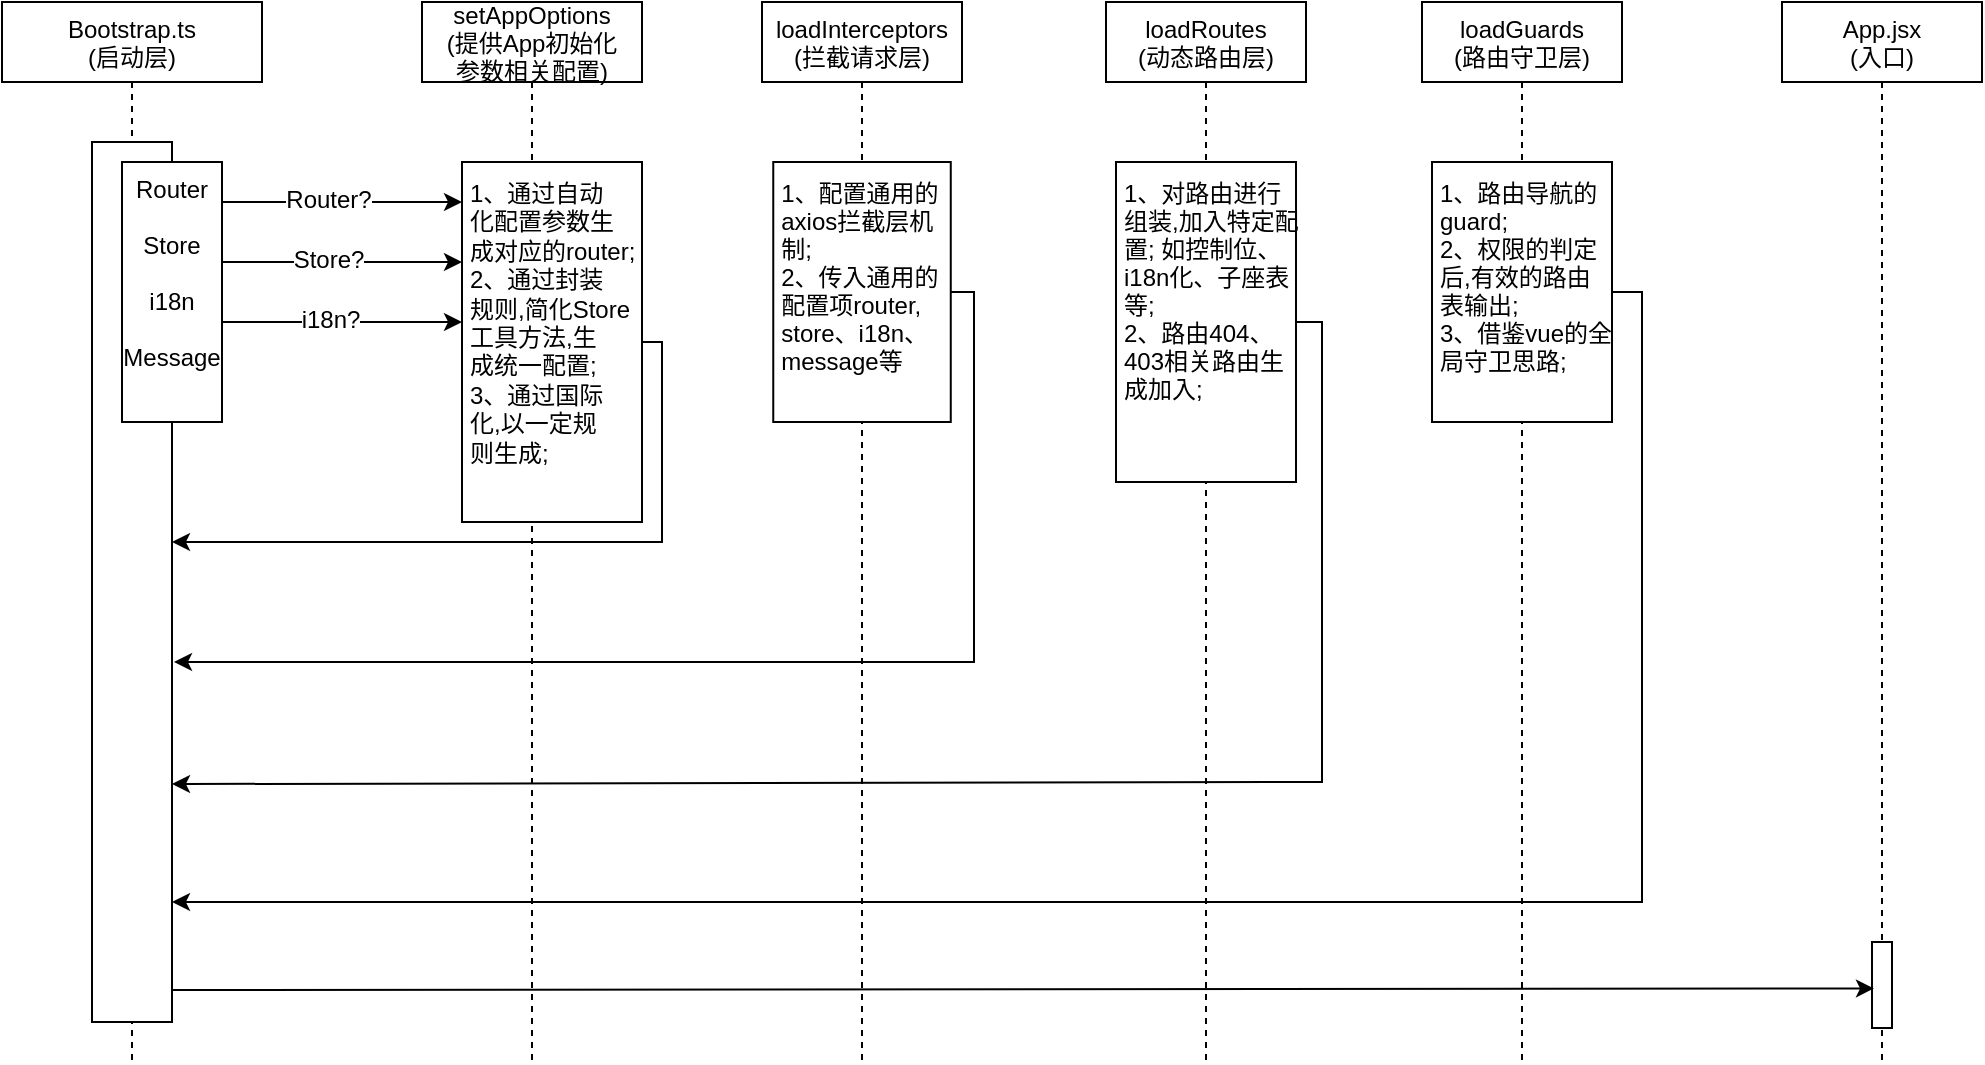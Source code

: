 <mxfile version="14.7.6" type="github">
  <diagram id="kgpKYQtTHZ0yAKxKKP6v" name="Page-1">
    <mxGraphModel dx="1426" dy="845" grid="1" gridSize="10" guides="1" tooltips="1" connect="1" arrows="1" fold="1" page="0" pageScale="1" pageWidth="850" pageHeight="1100" math="0" shadow="0">
      <root>
        <mxCell id="0" />
        <mxCell id="1" parent="0" />
        <mxCell id="3nuBFxr9cyL0pnOWT2aG-1" value="Bootstrap.ts&#xa;(启动层)" style="shape=umlLifeline;perimeter=lifelinePerimeter;container=1;collapsible=0;recursiveResize=0;rounded=0;shadow=0;strokeWidth=1;" parent="1" vertex="1">
          <mxGeometry x="90" y="80" width="130" height="530" as="geometry" />
        </mxCell>
        <mxCell id="3nuBFxr9cyL0pnOWT2aG-2" value="" style="points=[];perimeter=orthogonalPerimeter;rounded=0;shadow=0;strokeWidth=1;" parent="3nuBFxr9cyL0pnOWT2aG-1" vertex="1">
          <mxGeometry x="45" y="70" width="40" height="440" as="geometry" />
        </mxCell>
        <mxCell id="3nuBFxr9cyL0pnOWT2aG-4" value="Router&#xa;&#xa;Store&#xa;&#xa;i18n&#xa;&#xa;Message" style="points=[];perimeter=orthogonalPerimeter;rounded=0;shadow=0;strokeWidth=1;verticalAlign=top;" parent="3nuBFxr9cyL0pnOWT2aG-1" vertex="1">
          <mxGeometry x="60" y="80" width="50" height="130" as="geometry" />
        </mxCell>
        <mxCell id="3nuBFxr9cyL0pnOWT2aG-5" value="setAppOptions&#xa;(提供App初始化&#xa;参数相关配置)" style="shape=umlLifeline;perimeter=lifelinePerimeter;container=1;collapsible=0;recursiveResize=0;rounded=0;shadow=0;strokeWidth=1;" parent="1" vertex="1">
          <mxGeometry x="300" y="80" width="110" height="530" as="geometry" />
        </mxCell>
        <mxCell id="3nuBFxr9cyL0pnOWT2aG-6" value="1、通过自动&lt;br&gt;化配置参数生&lt;br&gt;成对应的router;&lt;br&gt;2、通过封装&lt;br&gt;规则,简化Store&lt;br&gt;工具方法,生&lt;br&gt;成统一配置;&lt;br&gt;3、通过国际&lt;br&gt;化,以一定规&lt;br&gt;则生成;&lt;br&gt;" style="points=[];perimeter=orthogonalPerimeter;rounded=0;shadow=0;strokeWidth=1;align=left;verticalAlign=top;whiteSpace=wrap;html=1;spacingLeft=2;spacingTop=2;spacingRight=2;" parent="3nuBFxr9cyL0pnOWT2aG-5" vertex="1">
          <mxGeometry x="20" y="80" width="90" height="180" as="geometry" />
        </mxCell>
        <mxCell id="53EMeyGauOTB7f6ot8U0-3" value="loadInterceptors&#xa;(拦截请求层)" style="shape=umlLifeline;perimeter=lifelinePerimeter;container=1;collapsible=0;recursiveResize=0;rounded=0;shadow=0;strokeWidth=1;" vertex="1" parent="1">
          <mxGeometry x="470" y="80" width="100" height="530" as="geometry" />
        </mxCell>
        <mxCell id="53EMeyGauOTB7f6ot8U0-4" value="1、配置通用的&#xa;axios拦截层机&#xa;制;&#xa;2、传入通用的&#xa;配置项router,&#xa;store、i18n、&#xa;message等" style="points=[];perimeter=orthogonalPerimeter;rounded=0;shadow=0;strokeWidth=1;align=left;verticalAlign=top;spacingTop=2;spacingLeft=2;spacingRight=2;" vertex="1" parent="53EMeyGauOTB7f6ot8U0-3">
          <mxGeometry x="5.63" y="80" width="88.75" height="130" as="geometry" />
        </mxCell>
        <mxCell id="53EMeyGauOTB7f6ot8U0-5" value="loadRoutes&#xa;(动态路由层)" style="shape=umlLifeline;perimeter=lifelinePerimeter;container=1;collapsible=0;recursiveResize=0;rounded=0;shadow=0;strokeWidth=1;" vertex="1" parent="1">
          <mxGeometry x="642" y="80" width="100" height="530" as="geometry" />
        </mxCell>
        <mxCell id="53EMeyGauOTB7f6ot8U0-6" value="1、对路由进行&#xa;组装,加入特定配&#xa;置; 如控制位、&#xa;i18n化、子座表&#xa;等;&#xa;2、路由404、&#xa;403相关路由生&#xa;成加入;" style="points=[];perimeter=orthogonalPerimeter;rounded=0;shadow=0;strokeWidth=1;align=left;verticalAlign=top;spacingTop=2;spacingLeft=2;spacingRight=2;" vertex="1" parent="53EMeyGauOTB7f6ot8U0-5">
          <mxGeometry x="5" y="80" width="90" height="160" as="geometry" />
        </mxCell>
        <mxCell id="53EMeyGauOTB7f6ot8U0-7" value="loadGuards&#xa;(路由守卫层)" style="shape=umlLifeline;perimeter=lifelinePerimeter;container=1;collapsible=0;recursiveResize=0;rounded=0;shadow=0;strokeWidth=1;" vertex="1" parent="1">
          <mxGeometry x="800" y="80" width="100" height="530" as="geometry" />
        </mxCell>
        <mxCell id="53EMeyGauOTB7f6ot8U0-8" value="1、路由导航的&#xa;guard;&#xa;2、权限的判定&#xa;后,有效的路由&#xa;表输出;&#xa;3、借鉴vue的全&#xa;局守卫思路;" style="points=[];perimeter=orthogonalPerimeter;rounded=0;shadow=0;strokeWidth=1;align=left;verticalAlign=top;spacingTop=2;spacingLeft=2;spacingRight=2;" vertex="1" parent="53EMeyGauOTB7f6ot8U0-7">
          <mxGeometry x="5" y="80" width="90" height="130" as="geometry" />
        </mxCell>
        <mxCell id="53EMeyGauOTB7f6ot8U0-10" style="edgeStyle=orthogonalEdgeStyle;rounded=0;orthogonalLoop=1;jettySize=auto;html=1;" edge="1" parent="1" source="3nuBFxr9cyL0pnOWT2aG-4">
          <mxGeometry relative="1" as="geometry">
            <mxPoint x="320" y="180" as="targetPoint" />
            <Array as="points">
              <mxPoint x="270" y="180" />
              <mxPoint x="270" y="180" />
            </Array>
          </mxGeometry>
        </mxCell>
        <mxCell id="53EMeyGauOTB7f6ot8U0-11" value="&lt;span style=&quot;font-size: 12px&quot;&gt;Router?&lt;/span&gt;" style="edgeLabel;html=1;align=center;verticalAlign=middle;resizable=0;points=[];" vertex="1" connectable="0" parent="53EMeyGauOTB7f6ot8U0-10">
          <mxGeometry x="-0.117" y="1" relative="1" as="geometry">
            <mxPoint as="offset" />
          </mxGeometry>
        </mxCell>
        <mxCell id="53EMeyGauOTB7f6ot8U0-12" style="edgeStyle=orthogonalEdgeStyle;rounded=0;orthogonalLoop=1;jettySize=auto;html=1;" edge="1" parent="1">
          <mxGeometry relative="1" as="geometry">
            <mxPoint x="200" y="210" as="sourcePoint" />
            <mxPoint x="320" y="210" as="targetPoint" />
            <Array as="points">
              <mxPoint x="270" y="210" />
              <mxPoint x="270" y="210" />
            </Array>
          </mxGeometry>
        </mxCell>
        <mxCell id="53EMeyGauOTB7f6ot8U0-13" value="&lt;span style=&quot;font-size: 12px&quot;&gt;Store?&lt;/span&gt;" style="edgeLabel;html=1;align=center;verticalAlign=middle;resizable=0;points=[];" vertex="1" connectable="0" parent="53EMeyGauOTB7f6ot8U0-12">
          <mxGeometry x="-0.117" y="1" relative="1" as="geometry">
            <mxPoint as="offset" />
          </mxGeometry>
        </mxCell>
        <mxCell id="53EMeyGauOTB7f6ot8U0-14" style="edgeStyle=orthogonalEdgeStyle;rounded=0;orthogonalLoop=1;jettySize=auto;html=1;" edge="1" parent="1">
          <mxGeometry relative="1" as="geometry">
            <mxPoint x="200" y="240" as="sourcePoint" />
            <mxPoint x="320" y="240" as="targetPoint" />
            <Array as="points">
              <mxPoint x="270" y="240" />
              <mxPoint x="270" y="240" />
            </Array>
          </mxGeometry>
        </mxCell>
        <mxCell id="53EMeyGauOTB7f6ot8U0-15" value="&lt;span style=&quot;font-size: 12px&quot;&gt;i18n?&lt;/span&gt;" style="edgeLabel;html=1;align=center;verticalAlign=middle;resizable=0;points=[];" vertex="1" connectable="0" parent="53EMeyGauOTB7f6ot8U0-14">
          <mxGeometry x="-0.117" y="1" relative="1" as="geometry">
            <mxPoint x="1" as="offset" />
          </mxGeometry>
        </mxCell>
        <mxCell id="53EMeyGauOTB7f6ot8U0-16" style="edgeStyle=orthogonalEdgeStyle;rounded=0;orthogonalLoop=1;jettySize=auto;html=1;jumpStyle=arc;" edge="1" parent="1" source="3nuBFxr9cyL0pnOWT2aG-6" target="3nuBFxr9cyL0pnOWT2aG-2">
          <mxGeometry relative="1" as="geometry">
            <Array as="points">
              <mxPoint x="420" y="250" />
              <mxPoint x="420" y="350" />
            </Array>
          </mxGeometry>
        </mxCell>
        <mxCell id="53EMeyGauOTB7f6ot8U0-17" style="edgeStyle=orthogonalEdgeStyle;rounded=0;jumpStyle=arc;orthogonalLoop=1;jettySize=auto;html=1;" edge="1" parent="1" source="53EMeyGauOTB7f6ot8U0-4">
          <mxGeometry relative="1" as="geometry">
            <mxPoint x="570" y="225" as="sourcePoint" />
            <mxPoint x="176" y="410" as="targetPoint" />
            <Array as="points">
              <mxPoint x="576" y="225" />
              <mxPoint x="576" y="410" />
              <mxPoint x="176" y="410" />
            </Array>
          </mxGeometry>
        </mxCell>
        <mxCell id="53EMeyGauOTB7f6ot8U0-19" style="edgeStyle=orthogonalEdgeStyle;rounded=0;jumpStyle=arc;orthogonalLoop=1;jettySize=auto;html=1;" edge="1" parent="1" source="53EMeyGauOTB7f6ot8U0-6">
          <mxGeometry relative="1" as="geometry">
            <mxPoint x="175" y="471" as="targetPoint" />
            <Array as="points">
              <mxPoint x="750" y="240" />
              <mxPoint x="750" y="470" />
              <mxPoint x="179" y="470" />
              <mxPoint x="179" y="471" />
            </Array>
          </mxGeometry>
        </mxCell>
        <mxCell id="53EMeyGauOTB7f6ot8U0-20" style="edgeStyle=orthogonalEdgeStyle;rounded=0;jumpStyle=arc;orthogonalLoop=1;jettySize=auto;html=1;" edge="1" parent="1" source="53EMeyGauOTB7f6ot8U0-8">
          <mxGeometry relative="1" as="geometry">
            <mxPoint x="175" y="530" as="targetPoint" />
            <Array as="points">
              <mxPoint x="910" y="225" />
              <mxPoint x="910" y="530" />
            </Array>
          </mxGeometry>
        </mxCell>
        <mxCell id="53EMeyGauOTB7f6ot8U0-21" value="App.jsx&#xa;(入口)" style="shape=umlLifeline;perimeter=lifelinePerimeter;container=1;collapsible=0;recursiveResize=0;rounded=0;shadow=0;strokeWidth=1;" vertex="1" parent="1">
          <mxGeometry x="980" y="80" width="100" height="530" as="geometry" />
        </mxCell>
        <mxCell id="53EMeyGauOTB7f6ot8U0-22" value="" style="points=[];perimeter=orthogonalPerimeter;rounded=0;shadow=0;strokeWidth=1;align=left;verticalAlign=top;spacingTop=2;spacingLeft=2;spacingRight=2;" vertex="1" parent="53EMeyGauOTB7f6ot8U0-21">
          <mxGeometry x="45" y="470" width="10" height="43" as="geometry" />
        </mxCell>
        <mxCell id="53EMeyGauOTB7f6ot8U0-23" style="edgeStyle=orthogonalEdgeStyle;rounded=0;jumpStyle=arc;orthogonalLoop=1;jettySize=auto;html=1;entryX=0.1;entryY=0.54;entryDx=0;entryDy=0;entryPerimeter=0;" edge="1" parent="1" source="3nuBFxr9cyL0pnOWT2aG-2" target="53EMeyGauOTB7f6ot8U0-22">
          <mxGeometry relative="1" as="geometry">
            <Array as="points">
              <mxPoint x="400" y="574" />
              <mxPoint x="400" y="574" />
            </Array>
          </mxGeometry>
        </mxCell>
      </root>
    </mxGraphModel>
  </diagram>
</mxfile>
